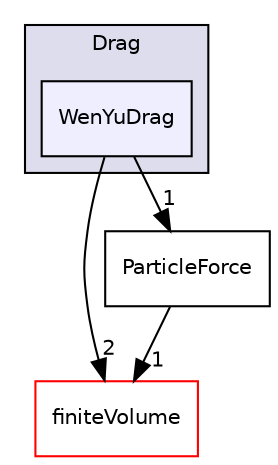 digraph "src/lagrangian/intermediate/submodels/Kinematic/ParticleForces/Drag/WenYuDrag" {
  bgcolor=transparent;
  compound=true
  node [ fontsize="10", fontname="Helvetica"];
  edge [ labelfontsize="10", labelfontname="Helvetica"];
  subgraph clusterdir_620819115bb7ac1ed0b4d6e4ce0b4bd5 {
    graph [ bgcolor="#ddddee", pencolor="black", label="Drag" fontname="Helvetica", fontsize="10", URL="dir_620819115bb7ac1ed0b4d6e4ce0b4bd5.html"]
  dir_efe82411b10ce43444c26b9d651e5632 [shape=box, label="WenYuDrag", style="filled", fillcolor="#eeeeff", pencolor="black", URL="dir_efe82411b10ce43444c26b9d651e5632.html"];
  }
  dir_9bd15774b555cf7259a6fa18f99fe99b [shape=box label="finiteVolume" color="red" URL="dir_9bd15774b555cf7259a6fa18f99fe99b.html"];
  dir_6ac06ece5f26f1196a12108b46c15ea0 [shape=box label="ParticleForce" URL="dir_6ac06ece5f26f1196a12108b46c15ea0.html"];
  dir_6ac06ece5f26f1196a12108b46c15ea0->dir_9bd15774b555cf7259a6fa18f99fe99b [headlabel="1", labeldistance=1.5 headhref="dir_001547_000894.html"];
  dir_efe82411b10ce43444c26b9d651e5632->dir_9bd15774b555cf7259a6fa18f99fe99b [headlabel="2", labeldistance=1.5 headhref="dir_001538_000894.html"];
  dir_efe82411b10ce43444c26b9d651e5632->dir_6ac06ece5f26f1196a12108b46c15ea0 [headlabel="1", labeldistance=1.5 headhref="dir_001538_001547.html"];
}
